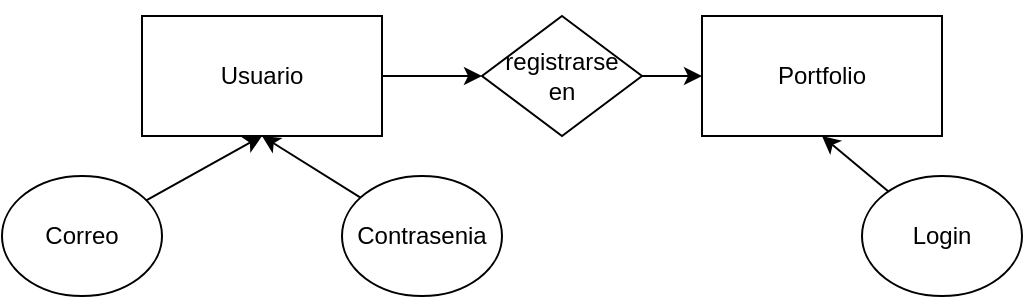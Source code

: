 <mxfile version="20.4.0" type="github">
  <diagram id="R2lEEEUBdFMjLlhIrx00" name="Page-1">
    <mxGraphModel dx="789" dy="437" grid="1" gridSize="10" guides="1" tooltips="1" connect="1" arrows="1" fold="1" page="1" pageScale="1" pageWidth="850" pageHeight="1100" math="0" shadow="0" extFonts="Permanent Marker^https://fonts.googleapis.com/css?family=Permanent+Marker">
      <root>
        <mxCell id="0" />
        <mxCell id="1" parent="0" />
        <mxCell id="ytXcurqrQ2AjGIGpjuln-14" style="edgeStyle=none;rounded=0;orthogonalLoop=1;jettySize=auto;html=1;" edge="1" parent="1" source="ytXcurqrQ2AjGIGpjuln-1" target="ytXcurqrQ2AjGIGpjuln-11">
          <mxGeometry relative="1" as="geometry" />
        </mxCell>
        <mxCell id="ytXcurqrQ2AjGIGpjuln-1" value="Usuario" style="rounded=0;whiteSpace=wrap;html=1;" vertex="1" parent="1">
          <mxGeometry x="120" y="160" width="120" height="60" as="geometry" />
        </mxCell>
        <mxCell id="ytXcurqrQ2AjGIGpjuln-2" value="Portfolio" style="rounded=0;whiteSpace=wrap;html=1;" vertex="1" parent="1">
          <mxGeometry x="400" y="160" width="120" height="60" as="geometry" />
        </mxCell>
        <mxCell id="ytXcurqrQ2AjGIGpjuln-7" style="edgeStyle=none;rounded=0;orthogonalLoop=1;jettySize=auto;html=1;" edge="1" parent="1" source="ytXcurqrQ2AjGIGpjuln-3">
          <mxGeometry relative="1" as="geometry">
            <mxPoint x="180" y="220" as="targetPoint" />
          </mxGeometry>
        </mxCell>
        <mxCell id="ytXcurqrQ2AjGIGpjuln-3" value="Correo" style="ellipse;whiteSpace=wrap;html=1;" vertex="1" parent="1">
          <mxGeometry x="50" y="240" width="80" height="60" as="geometry" />
        </mxCell>
        <mxCell id="ytXcurqrQ2AjGIGpjuln-6" style="rounded=0;orthogonalLoop=1;jettySize=auto;html=1;entryX=0.5;entryY=1;entryDx=0;entryDy=0;" edge="1" parent="1" source="ytXcurqrQ2AjGIGpjuln-4" target="ytXcurqrQ2AjGIGpjuln-1">
          <mxGeometry relative="1" as="geometry" />
        </mxCell>
        <mxCell id="ytXcurqrQ2AjGIGpjuln-4" value="Contrasenia" style="ellipse;whiteSpace=wrap;html=1;" vertex="1" parent="1">
          <mxGeometry x="220" y="240" width="80" height="60" as="geometry" />
        </mxCell>
        <mxCell id="ytXcurqrQ2AjGIGpjuln-10" style="edgeStyle=none;rounded=0;orthogonalLoop=1;jettySize=auto;html=1;entryX=0.5;entryY=1;entryDx=0;entryDy=0;" edge="1" parent="1" source="ytXcurqrQ2AjGIGpjuln-8" target="ytXcurqrQ2AjGIGpjuln-2">
          <mxGeometry relative="1" as="geometry" />
        </mxCell>
        <mxCell id="ytXcurqrQ2AjGIGpjuln-8" value="Login" style="ellipse;whiteSpace=wrap;html=1;" vertex="1" parent="1">
          <mxGeometry x="480" y="240" width="80" height="60" as="geometry" />
        </mxCell>
        <mxCell id="ytXcurqrQ2AjGIGpjuln-15" style="edgeStyle=none;rounded=0;orthogonalLoop=1;jettySize=auto;html=1;entryX=0;entryY=0.5;entryDx=0;entryDy=0;" edge="1" parent="1" source="ytXcurqrQ2AjGIGpjuln-11" target="ytXcurqrQ2AjGIGpjuln-2">
          <mxGeometry relative="1" as="geometry" />
        </mxCell>
        <mxCell id="ytXcurqrQ2AjGIGpjuln-11" value="registrarse&lt;br&gt;en" style="rhombus;whiteSpace=wrap;html=1;" vertex="1" parent="1">
          <mxGeometry x="290" y="160" width="80" height="60" as="geometry" />
        </mxCell>
        <mxCell id="ytXcurqrQ2AjGIGpjuln-12" style="edgeStyle=none;rounded=0;orthogonalLoop=1;jettySize=auto;html=1;exitX=0.5;exitY=0;exitDx=0;exitDy=0;" edge="1" parent="1" source="ytXcurqrQ2AjGIGpjuln-11" target="ytXcurqrQ2AjGIGpjuln-11">
          <mxGeometry relative="1" as="geometry" />
        </mxCell>
      </root>
    </mxGraphModel>
  </diagram>
</mxfile>
